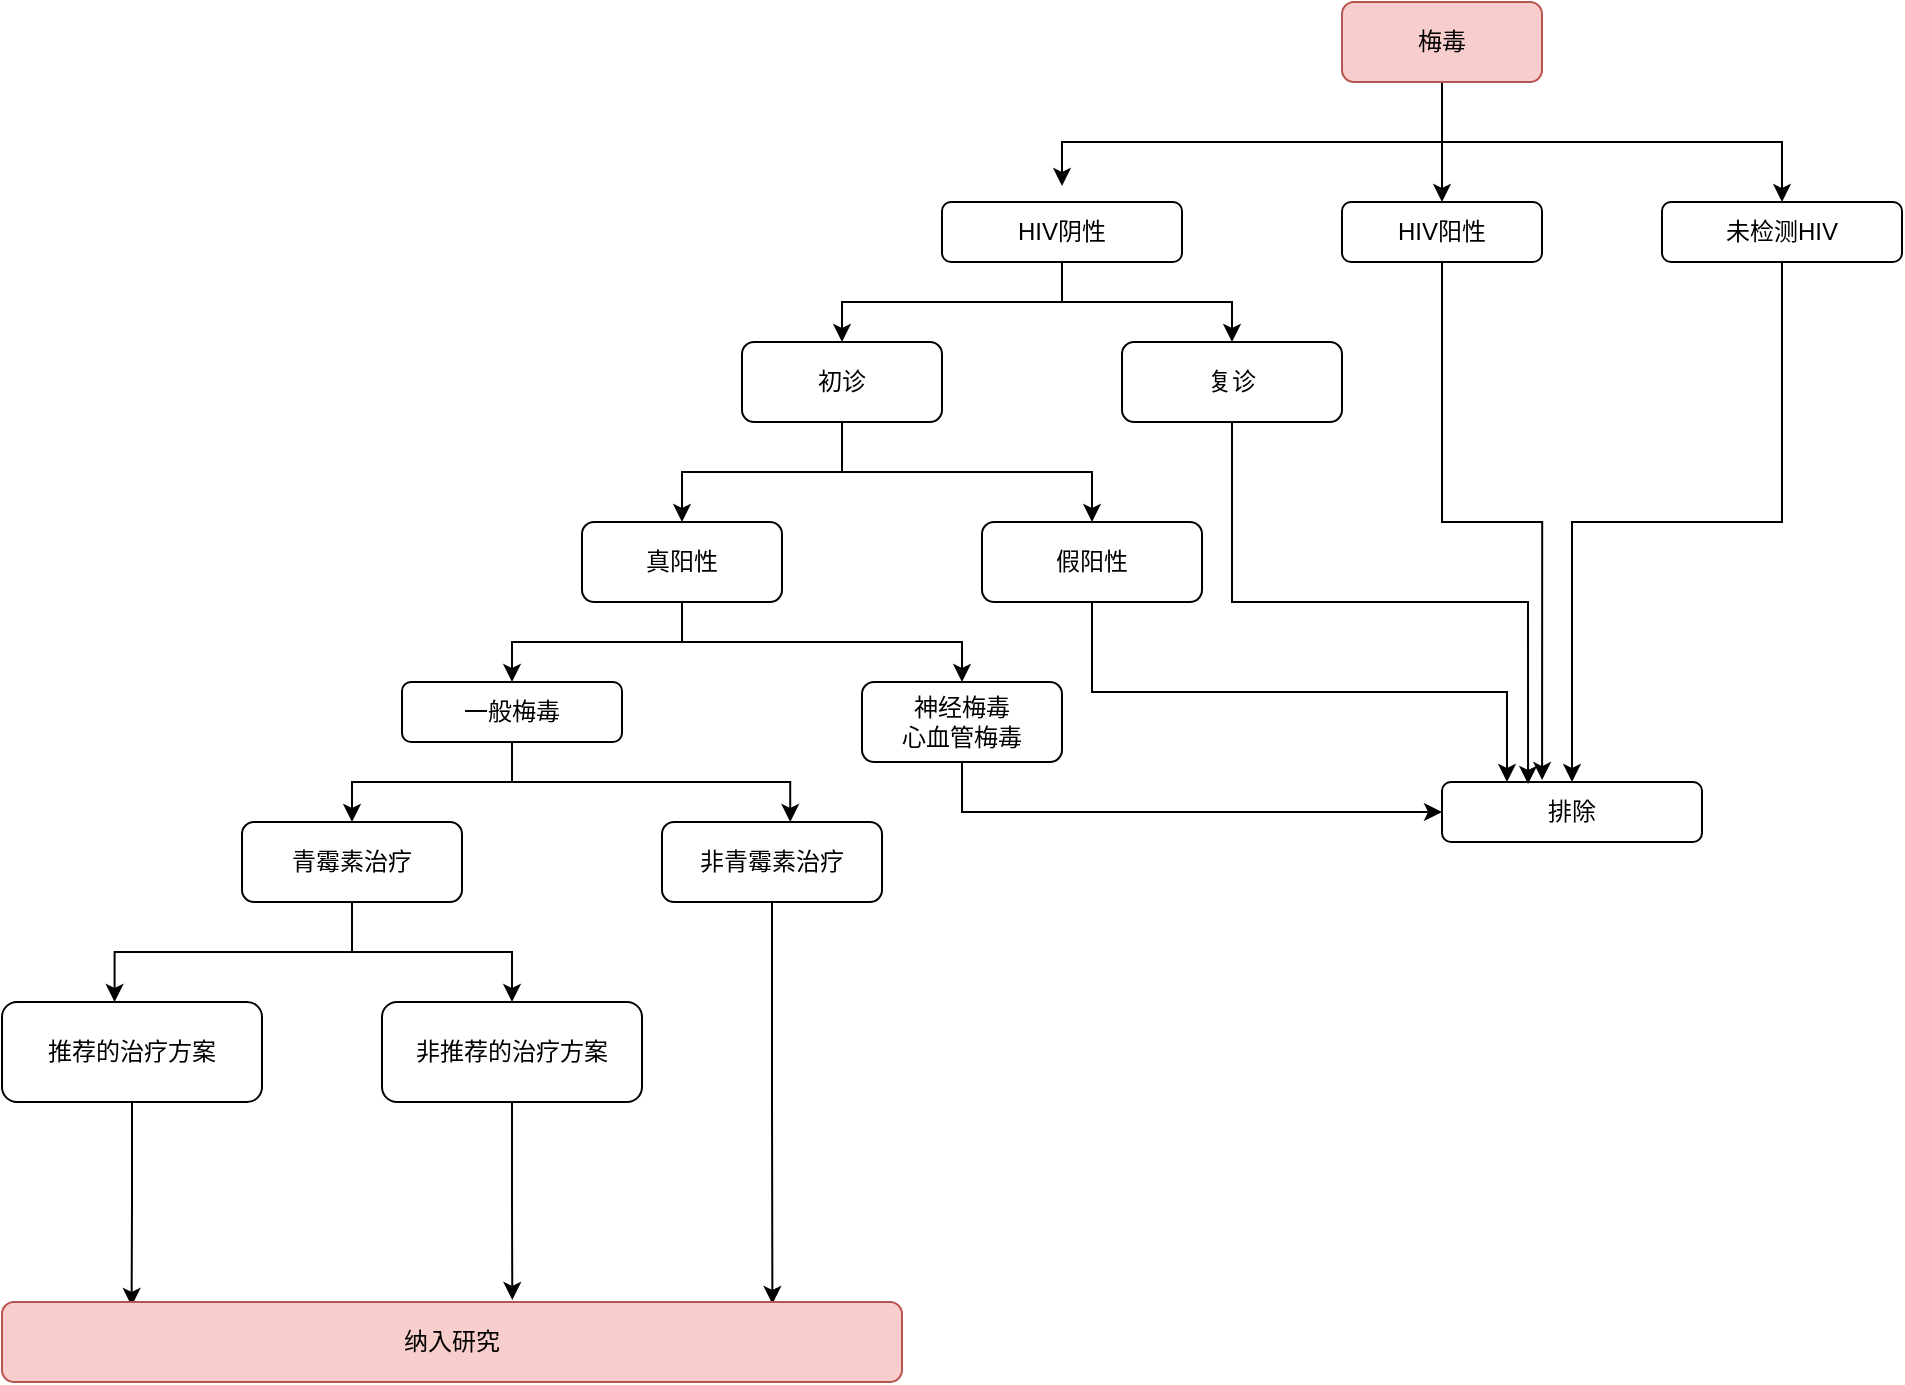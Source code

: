 <mxfile version="14.1.4" type="github">
  <diagram id="g0IcvlSbwPwme06_CBsN" name="syhilis">
    <mxGraphModel dx="1695" dy="479" grid="1" gridSize="10" guides="1" tooltips="1" connect="1" arrows="1" fold="1" page="1" pageScale="1" pageWidth="827" pageHeight="1169" math="0" shadow="0">
      <root>
        <mxCell id="0" />
        <mxCell id="1" parent="0" />
        <mxCell id="wkzRS_cLUh6j1edteWe5-2" style="edgeStyle=orthogonalEdgeStyle;rounded=0;orthogonalLoop=1;jettySize=auto;html=1;exitX=0.5;exitY=1;exitDx=0;exitDy=0;entryX=0.5;entryY=-0.267;entryDx=0;entryDy=0;entryPerimeter=0;" parent="1" source="wkzRS_cLUh6j1edteWe5-1" target="wkzRS_cLUh6j1edteWe5-7" edge="1">
          <mxGeometry relative="1" as="geometry">
            <mxPoint x="230" y="150" as="targetPoint" />
            <Array as="points">
              <mxPoint x="420" y="110" />
              <mxPoint x="230" y="110" />
            </Array>
          </mxGeometry>
        </mxCell>
        <mxCell id="wkzRS_cLUh6j1edteWe5-3" style="edgeStyle=orthogonalEdgeStyle;rounded=0;orthogonalLoop=1;jettySize=auto;html=1;exitX=0.5;exitY=1;exitDx=0;exitDy=0;entryX=0.5;entryY=0;entryDx=0;entryDy=0;" parent="1" source="wkzRS_cLUh6j1edteWe5-1" target="wkzRS_cLUh6j1edteWe5-5" edge="1">
          <mxGeometry relative="1" as="geometry">
            <mxPoint x="590" y="140" as="targetPoint" />
          </mxGeometry>
        </mxCell>
        <mxCell id="wkzRS_cLUh6j1edteWe5-4" style="edgeStyle=orthogonalEdgeStyle;rounded=0;orthogonalLoop=1;jettySize=auto;html=1;exitX=0.5;exitY=1;exitDx=0;exitDy=0;entryX=0.5;entryY=0;entryDx=0;entryDy=0;" parent="1" source="wkzRS_cLUh6j1edteWe5-1" target="wkzRS_cLUh6j1edteWe5-6" edge="1">
          <mxGeometry relative="1" as="geometry">
            <mxPoint x="420" y="150" as="targetPoint" />
          </mxGeometry>
        </mxCell>
        <mxCell id="wkzRS_cLUh6j1edteWe5-1" value="梅毒" style="rounded=1;whiteSpace=wrap;html=1;fillColor=#f8cecc;strokeColor=#b85450;" parent="1" vertex="1">
          <mxGeometry x="370" y="40" width="100" height="40" as="geometry" />
        </mxCell>
        <mxCell id="wkzRS_cLUh6j1edteWe5-9" style="edgeStyle=orthogonalEdgeStyle;rounded=0;orthogonalLoop=1;jettySize=auto;html=1;exitX=0.5;exitY=1;exitDx=0;exitDy=0;entryX=0.5;entryY=0;entryDx=0;entryDy=0;" parent="1" source="wkzRS_cLUh6j1edteWe5-5" target="wkzRS_cLUh6j1edteWe5-10" edge="1">
          <mxGeometry relative="1" as="geometry">
            <mxPoint x="590" y="380" as="targetPoint" />
          </mxGeometry>
        </mxCell>
        <mxCell id="wkzRS_cLUh6j1edteWe5-5" value="未检测HIV" style="rounded=1;whiteSpace=wrap;html=1;" parent="1" vertex="1">
          <mxGeometry x="530" y="140" width="120" height="30" as="geometry" />
        </mxCell>
        <mxCell id="wkzRS_cLUh6j1edteWe5-11" style="edgeStyle=orthogonalEdgeStyle;rounded=0;orthogonalLoop=1;jettySize=auto;html=1;exitX=0.5;exitY=1;exitDx=0;exitDy=0;entryX=0.385;entryY=-0.033;entryDx=0;entryDy=0;entryPerimeter=0;" parent="1" source="wkzRS_cLUh6j1edteWe5-6" target="wkzRS_cLUh6j1edteWe5-10" edge="1">
          <mxGeometry relative="1" as="geometry" />
        </mxCell>
        <mxCell id="wkzRS_cLUh6j1edteWe5-6" value="HIV阳性" style="rounded=1;whiteSpace=wrap;html=1;" parent="1" vertex="1">
          <mxGeometry x="370" y="140" width="100" height="30" as="geometry" />
        </mxCell>
        <mxCell id="wkzRS_cLUh6j1edteWe5-12" style="edgeStyle=orthogonalEdgeStyle;rounded=0;orthogonalLoop=1;jettySize=auto;html=1;exitX=0.5;exitY=1;exitDx=0;exitDy=0;" parent="1" source="wkzRS_cLUh6j1edteWe5-7" target="wkzRS_cLUh6j1edteWe5-13" edge="1">
          <mxGeometry relative="1" as="geometry">
            <mxPoint x="310" y="230" as="targetPoint" />
          </mxGeometry>
        </mxCell>
        <mxCell id="wkzRS_cLUh6j1edteWe5-14" style="edgeStyle=orthogonalEdgeStyle;rounded=0;orthogonalLoop=1;jettySize=auto;html=1;exitX=0.5;exitY=1;exitDx=0;exitDy=0;entryX=0.5;entryY=0;entryDx=0;entryDy=0;" parent="1" source="wkzRS_cLUh6j1edteWe5-7" target="wkzRS_cLUh6j1edteWe5-15" edge="1">
          <mxGeometry relative="1" as="geometry">
            <mxPoint x="110" y="210" as="targetPoint" />
          </mxGeometry>
        </mxCell>
        <mxCell id="wkzRS_cLUh6j1edteWe5-7" value="HIV阴性" style="rounded=1;whiteSpace=wrap;html=1;" parent="1" vertex="1">
          <mxGeometry x="170" y="140" width="120" height="30" as="geometry" />
        </mxCell>
        <mxCell id="wkzRS_cLUh6j1edteWe5-10" value="排除" style="rounded=1;whiteSpace=wrap;html=1;" parent="1" vertex="1">
          <mxGeometry x="420" y="430" width="130" height="30" as="geometry" />
        </mxCell>
        <mxCell id="wkzRS_cLUh6j1edteWe5-16" style="edgeStyle=orthogonalEdgeStyle;rounded=0;orthogonalLoop=1;jettySize=auto;html=1;exitX=0.5;exitY=1;exitDx=0;exitDy=0;entryX=0.331;entryY=0.033;entryDx=0;entryDy=0;entryPerimeter=0;" parent="1" source="wkzRS_cLUh6j1edteWe5-13" target="wkzRS_cLUh6j1edteWe5-10" edge="1">
          <mxGeometry relative="1" as="geometry" />
        </mxCell>
        <mxCell id="wkzRS_cLUh6j1edteWe5-13" value="复诊" style="rounded=1;whiteSpace=wrap;html=1;" parent="1" vertex="1">
          <mxGeometry x="260" y="210" width="110" height="40" as="geometry" />
        </mxCell>
        <mxCell id="wkzRS_cLUh6j1edteWe5-17" style="edgeStyle=orthogonalEdgeStyle;rounded=0;orthogonalLoop=1;jettySize=auto;html=1;exitX=0.5;exitY=1;exitDx=0;exitDy=0;entryX=0.25;entryY=0;entryDx=0;entryDy=0;" parent="1" source="wkzRS_cLUh6j1edteWe5-18" target="wkzRS_cLUh6j1edteWe5-10" edge="1">
          <mxGeometry relative="1" as="geometry">
            <mxPoint x="240" y="290" as="targetPoint" />
          </mxGeometry>
        </mxCell>
        <mxCell id="wkzRS_cLUh6j1edteWe5-20" style="edgeStyle=orthogonalEdgeStyle;rounded=0;orthogonalLoop=1;jettySize=auto;html=1;exitX=0.5;exitY=1;exitDx=0;exitDy=0;" parent="1" source="wkzRS_cLUh6j1edteWe5-15" target="wkzRS_cLUh6j1edteWe5-21" edge="1">
          <mxGeometry relative="1" as="geometry">
            <mxPoint x="40" y="300" as="targetPoint" />
          </mxGeometry>
        </mxCell>
        <mxCell id="wkzRS_cLUh6j1edteWe5-15" value="初诊" style="rounded=1;whiteSpace=wrap;html=1;" parent="1" vertex="1">
          <mxGeometry x="70" y="210" width="100" height="40" as="geometry" />
        </mxCell>
        <mxCell id="wkzRS_cLUh6j1edteWe5-18" value="假阳性" style="rounded=1;whiteSpace=wrap;html=1;" parent="1" vertex="1">
          <mxGeometry x="190" y="300" width="110" height="40" as="geometry" />
        </mxCell>
        <mxCell id="wkzRS_cLUh6j1edteWe5-19" style="edgeStyle=orthogonalEdgeStyle;rounded=0;orthogonalLoop=1;jettySize=auto;html=1;exitX=0.5;exitY=1;exitDx=0;exitDy=0;" parent="1" source="wkzRS_cLUh6j1edteWe5-15" target="wkzRS_cLUh6j1edteWe5-18" edge="1">
          <mxGeometry relative="1" as="geometry">
            <mxPoint x="240" y="290" as="targetPoint" />
            <mxPoint x="120" y="250" as="sourcePoint" />
          </mxGeometry>
        </mxCell>
        <mxCell id="wkzRS_cLUh6j1edteWe5-23" style="edgeStyle=orthogonalEdgeStyle;rounded=0;orthogonalLoop=1;jettySize=auto;html=1;exitX=0.5;exitY=1;exitDx=0;exitDy=0;entryX=0;entryY=0.5;entryDx=0;entryDy=0;" parent="1" source="wkzRS_cLUh6j1edteWe5-24" edge="1" target="wkzRS_cLUh6j1edteWe5-10">
          <mxGeometry relative="1" as="geometry">
            <mxPoint x="530" y="440" as="targetPoint" />
          </mxGeometry>
        </mxCell>
        <mxCell id="wkzRS_cLUh6j1edteWe5-26" style="edgeStyle=orthogonalEdgeStyle;rounded=0;orthogonalLoop=1;jettySize=auto;html=1;exitX=0.5;exitY=1;exitDx=0;exitDy=0;" parent="1" source="wkzRS_cLUh6j1edteWe5-21" target="wkzRS_cLUh6j1edteWe5-27" edge="1">
          <mxGeometry relative="1" as="geometry">
            <mxPoint x="-50" y="380" as="targetPoint" />
          </mxGeometry>
        </mxCell>
        <mxCell id="wkzRS_cLUh6j1edteWe5-21" value="真阳性" style="rounded=1;whiteSpace=wrap;html=1;" parent="1" vertex="1">
          <mxGeometry x="-10" y="300" width="100" height="40" as="geometry" />
        </mxCell>
        <mxCell id="wkzRS_cLUh6j1edteWe5-24" value="&lt;div&gt;神经梅毒&lt;/div&gt;&lt;div&gt;心血管梅毒&lt;br&gt;&lt;/div&gt;" style="rounded=1;whiteSpace=wrap;html=1;" parent="1" vertex="1">
          <mxGeometry x="130" y="380" width="100" height="40" as="geometry" />
        </mxCell>
        <mxCell id="wkzRS_cLUh6j1edteWe5-25" style="edgeStyle=orthogonalEdgeStyle;rounded=0;orthogonalLoop=1;jettySize=auto;html=1;exitX=0.5;exitY=1;exitDx=0;exitDy=0;" parent="1" source="wkzRS_cLUh6j1edteWe5-21" target="wkzRS_cLUh6j1edteWe5-24" edge="1">
          <mxGeometry relative="1" as="geometry">
            <mxPoint x="180" y="390" as="targetPoint" />
            <mxPoint x="40" y="340" as="sourcePoint" />
          </mxGeometry>
        </mxCell>
        <mxCell id="wkzRS_cLUh6j1edteWe5-28" style="edgeStyle=orthogonalEdgeStyle;rounded=0;orthogonalLoop=1;jettySize=auto;html=1;exitX=0.5;exitY=1;exitDx=0;exitDy=0;entryX=0.583;entryY=0;entryDx=0;entryDy=0;entryPerimeter=0;" parent="1" source="wkzRS_cLUh6j1edteWe5-27" target="wkzRS_cLUh6j1edteWe5-29" edge="1">
          <mxGeometry relative="1" as="geometry">
            <mxPoint x="110" y="450" as="targetPoint" />
          </mxGeometry>
        </mxCell>
        <mxCell id="wkzRS_cLUh6j1edteWe5-30" style="edgeStyle=orthogonalEdgeStyle;rounded=0;orthogonalLoop=1;jettySize=auto;html=1;exitX=0.5;exitY=1;exitDx=0;exitDy=0;entryX=0.5;entryY=0;entryDx=0;entryDy=0;" parent="1" source="wkzRS_cLUh6j1edteWe5-27" target="wkzRS_cLUh6j1edteWe5-31" edge="1">
          <mxGeometry relative="1" as="geometry">
            <mxPoint x="-120" y="450" as="targetPoint" />
          </mxGeometry>
        </mxCell>
        <mxCell id="wkzRS_cLUh6j1edteWe5-27" value="一般梅毒" style="rounded=1;whiteSpace=wrap;html=1;" parent="1" vertex="1">
          <mxGeometry x="-100" y="380" width="110" height="30" as="geometry" />
        </mxCell>
        <mxCell id="wkzRS_cLUh6j1edteWe5-41" style="edgeStyle=orthogonalEdgeStyle;rounded=0;orthogonalLoop=1;jettySize=auto;html=1;exitX=0.5;exitY=1;exitDx=0;exitDy=0;entryX=0.856;entryY=0.025;entryDx=0;entryDy=0;entryPerimeter=0;" parent="1" source="wkzRS_cLUh6j1edteWe5-29" target="wkzRS_cLUh6j1edteWe5-38" edge="1">
          <mxGeometry relative="1" as="geometry" />
        </mxCell>
        <mxCell id="wkzRS_cLUh6j1edteWe5-29" value="非青霉素治疗" style="rounded=1;whiteSpace=wrap;html=1;" parent="1" vertex="1">
          <mxGeometry x="30" y="450" width="110" height="40" as="geometry" />
        </mxCell>
        <mxCell id="wkzRS_cLUh6j1edteWe5-32" style="edgeStyle=orthogonalEdgeStyle;rounded=0;orthogonalLoop=1;jettySize=auto;html=1;exitX=0.5;exitY=1;exitDx=0;exitDy=0;entryX=0.5;entryY=0;entryDx=0;entryDy=0;" parent="1" source="wkzRS_cLUh6j1edteWe5-31" target="wkzRS_cLUh6j1edteWe5-33" edge="1">
          <mxGeometry relative="1" as="geometry">
            <mxPoint x="-40" y="540" as="targetPoint" />
          </mxGeometry>
        </mxCell>
        <mxCell id="wkzRS_cLUh6j1edteWe5-35" style="edgeStyle=orthogonalEdgeStyle;rounded=0;orthogonalLoop=1;jettySize=auto;html=1;exitX=0.5;exitY=1;exitDx=0;exitDy=0;entryX=0.433;entryY=0;entryDx=0;entryDy=0;entryPerimeter=0;" parent="1" source="wkzRS_cLUh6j1edteWe5-31" target="wkzRS_cLUh6j1edteWe5-36" edge="1">
          <mxGeometry relative="1" as="geometry">
            <mxPoint x="-250" y="540" as="targetPoint" />
          </mxGeometry>
        </mxCell>
        <mxCell id="wkzRS_cLUh6j1edteWe5-31" value="青霉素治疗" style="rounded=1;whiteSpace=wrap;html=1;" parent="1" vertex="1">
          <mxGeometry x="-180" y="450" width="110" height="40" as="geometry" />
        </mxCell>
        <mxCell id="wkzRS_cLUh6j1edteWe5-40" style="edgeStyle=orthogonalEdgeStyle;rounded=0;orthogonalLoop=1;jettySize=auto;html=1;exitX=0.5;exitY=1;exitDx=0;exitDy=0;entryX=0.567;entryY=-0.025;entryDx=0;entryDy=0;entryPerimeter=0;" parent="1" source="wkzRS_cLUh6j1edteWe5-33" target="wkzRS_cLUh6j1edteWe5-38" edge="1">
          <mxGeometry relative="1" as="geometry" />
        </mxCell>
        <mxCell id="wkzRS_cLUh6j1edteWe5-33" value="非推荐的治疗方案" style="rounded=1;whiteSpace=wrap;html=1;" parent="1" vertex="1">
          <mxGeometry x="-110" y="540" width="130" height="50" as="geometry" />
        </mxCell>
        <mxCell id="wkzRS_cLUh6j1edteWe5-39" style="edgeStyle=orthogonalEdgeStyle;rounded=0;orthogonalLoop=1;jettySize=auto;html=1;exitX=0.5;exitY=1;exitDx=0;exitDy=0;entryX=0.144;entryY=0.05;entryDx=0;entryDy=0;entryPerimeter=0;" parent="1" source="wkzRS_cLUh6j1edteWe5-36" target="wkzRS_cLUh6j1edteWe5-38" edge="1">
          <mxGeometry relative="1" as="geometry" />
        </mxCell>
        <mxCell id="wkzRS_cLUh6j1edteWe5-36" value="推荐的治疗方案" style="rounded=1;whiteSpace=wrap;html=1;" parent="1" vertex="1">
          <mxGeometry x="-300" y="540" width="130" height="50" as="geometry" />
        </mxCell>
        <mxCell id="wkzRS_cLUh6j1edteWe5-38" value="纳入研究" style="rounded=1;whiteSpace=wrap;html=1;fillColor=#f8cecc;strokeColor=#b85450;" parent="1" vertex="1">
          <mxGeometry x="-300" y="690" width="450" height="40" as="geometry" />
        </mxCell>
      </root>
    </mxGraphModel>
  </diagram>
</mxfile>
